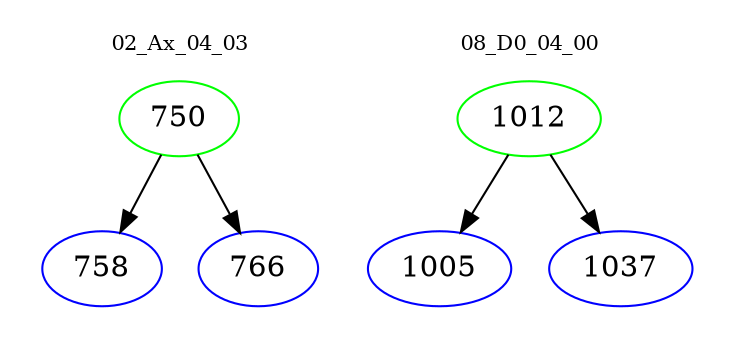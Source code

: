 digraph{
subgraph cluster_0 {
color = white
label = "02_Ax_04_03";
fontsize=10;
T0_750 [label="750", color="green"]
T0_750 -> T0_758 [color="black"]
T0_758 [label="758", color="blue"]
T0_750 -> T0_766 [color="black"]
T0_766 [label="766", color="blue"]
}
subgraph cluster_1 {
color = white
label = "08_D0_04_00";
fontsize=10;
T1_1012 [label="1012", color="green"]
T1_1012 -> T1_1005 [color="black"]
T1_1005 [label="1005", color="blue"]
T1_1012 -> T1_1037 [color="black"]
T1_1037 [label="1037", color="blue"]
}
}
